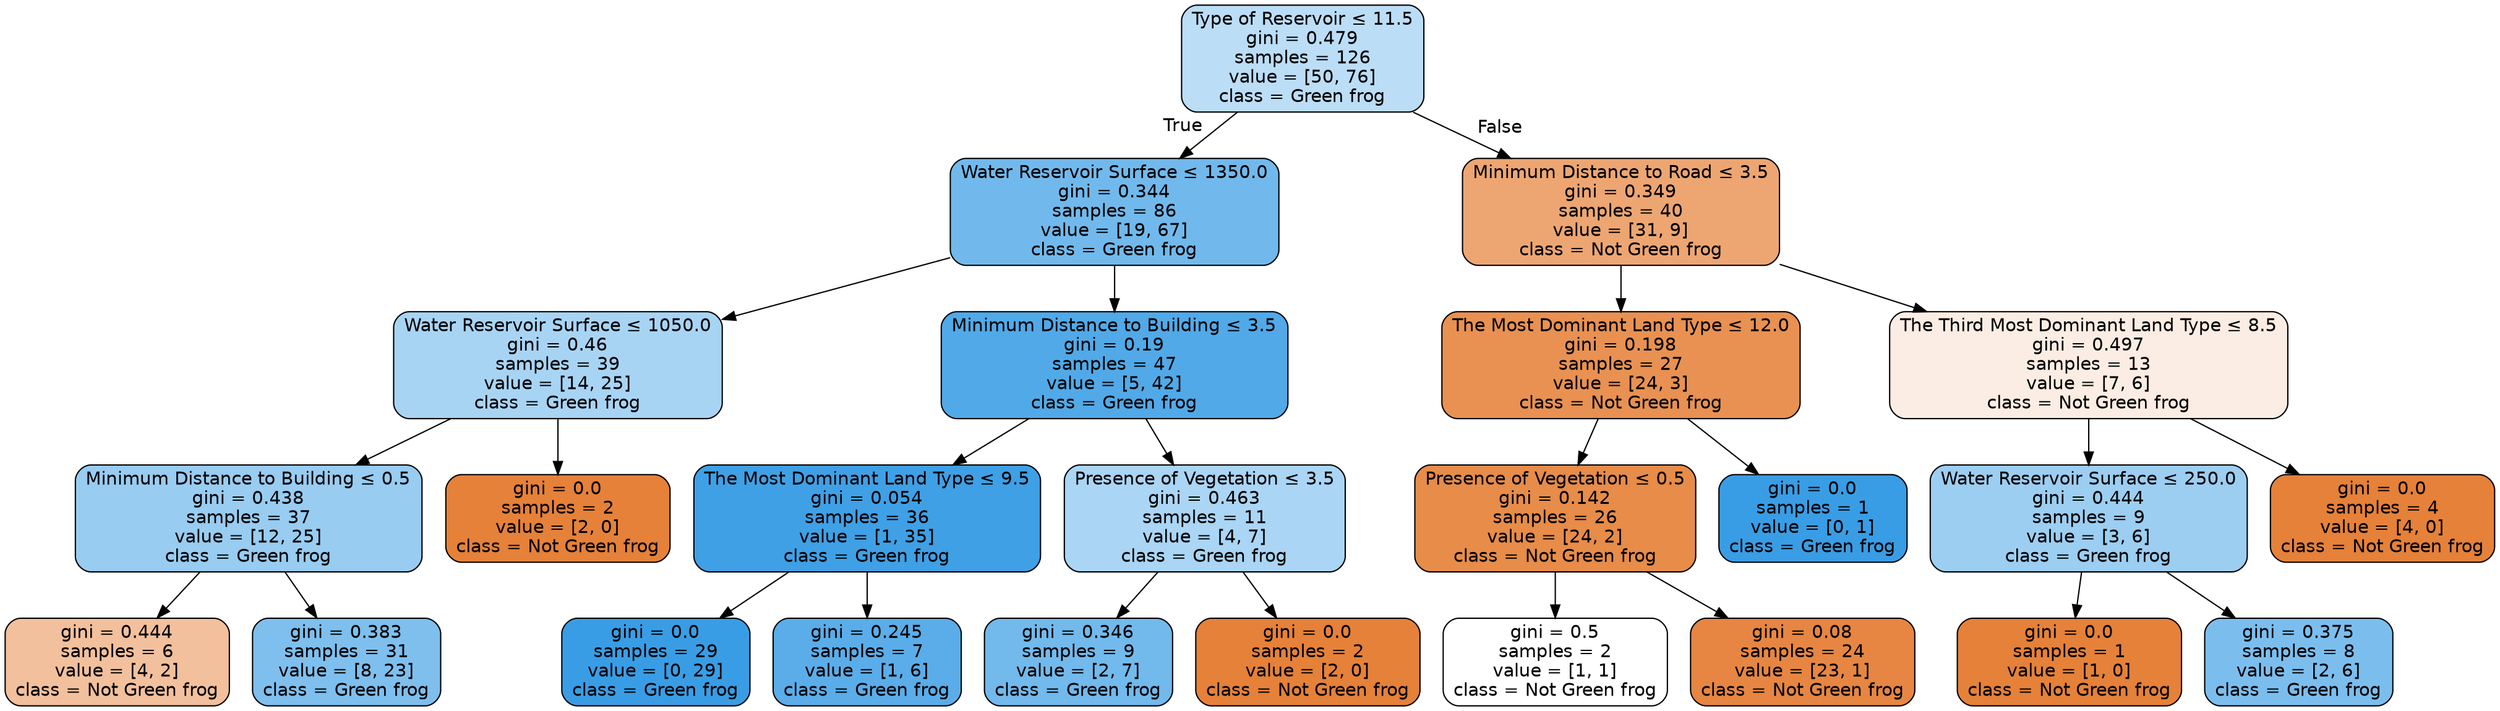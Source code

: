 digraph Tree {
node [shape=box, style="filled, rounded", color="black", fontname=helvetica] ;
edge [fontname=helvetica] ;
0 [label=<Type of Reservoir &le; 11.5<br/>gini = 0.479<br/>samples = 126<br/>value = [50, 76]<br/>class = Green frog>, fillcolor="#bbddf6"] ;
1 [label=<Water Reservoir Surface &le; 1350.0<br/>gini = 0.344<br/>samples = 86<br/>value = [19, 67]<br/>class = Green frog>, fillcolor="#71b9ec"] ;
0 -> 1 [labeldistance=2.5, labelangle=45, headlabel="True"] ;
2 [label=<Water Reservoir Surface &le; 1050.0<br/>gini = 0.46<br/>samples = 39<br/>value = [14, 25]<br/>class = Green frog>, fillcolor="#a8d4f4"] ;
1 -> 2 ;
3 [label=<Minimum Distance to Building &le; 0.5<br/>gini = 0.438<br/>samples = 37<br/>value = [12, 25]<br/>class = Green frog>, fillcolor="#98ccf1"] ;
2 -> 3 ;
4 [label=<gini = 0.444<br/>samples = 6<br/>value = [4, 2]<br/>class = Not Green frog>, fillcolor="#f2c09c"] ;
3 -> 4 ;
5 [label=<gini = 0.383<br/>samples = 31<br/>value = [8, 23]<br/>class = Green frog>, fillcolor="#7ebfee"] ;
3 -> 5 ;
6 [label=<gini = 0.0<br/>samples = 2<br/>value = [2, 0]<br/>class = Not Green frog>, fillcolor="#e58139"] ;
2 -> 6 ;
7 [label=<Minimum Distance to Building &le; 3.5<br/>gini = 0.19<br/>samples = 47<br/>value = [5, 42]<br/>class = Green frog>, fillcolor="#51a9e8"] ;
1 -> 7 ;
8 [label=<The Most Dominant Land Type &le; 9.5<br/>gini = 0.054<br/>samples = 36<br/>value = [1, 35]<br/>class = Green frog>, fillcolor="#3fa0e6"] ;
7 -> 8 ;
9 [label=<gini = 0.0<br/>samples = 29<br/>value = [0, 29]<br/>class = Green frog>, fillcolor="#399de5"] ;
8 -> 9 ;
10 [label=<gini = 0.245<br/>samples = 7<br/>value = [1, 6]<br/>class = Green frog>, fillcolor="#5aade9"] ;
8 -> 10 ;
11 [label=<Presence of Vegetation &le; 3.5<br/>gini = 0.463<br/>samples = 11<br/>value = [4, 7]<br/>class = Green frog>, fillcolor="#aad5f4"] ;
7 -> 11 ;
12 [label=<gini = 0.346<br/>samples = 9<br/>value = [2, 7]<br/>class = Green frog>, fillcolor="#72b9ec"] ;
11 -> 12 ;
13 [label=<gini = 0.0<br/>samples = 2<br/>value = [2, 0]<br/>class = Not Green frog>, fillcolor="#e58139"] ;
11 -> 13 ;
14 [label=<Minimum Distance to Road &le; 3.5<br/>gini = 0.349<br/>samples = 40<br/>value = [31, 9]<br/>class = Not Green frog>, fillcolor="#eda672"] ;
0 -> 14 [labeldistance=2.5, labelangle=-45, headlabel="False"] ;
15 [label=<The Most Dominant Land Type &le; 12.0<br/>gini = 0.198<br/>samples = 27<br/>value = [24, 3]<br/>class = Not Green frog>, fillcolor="#e89152"] ;
14 -> 15 ;
16 [label=<Presence of Vegetation &le; 0.5<br/>gini = 0.142<br/>samples = 26<br/>value = [24, 2]<br/>class = Not Green frog>, fillcolor="#e78c49"] ;
15 -> 16 ;
17 [label=<gini = 0.5<br/>samples = 2<br/>value = [1, 1]<br/>class = Not Green frog>, fillcolor="#ffffff"] ;
16 -> 17 ;
18 [label=<gini = 0.08<br/>samples = 24<br/>value = [23, 1]<br/>class = Not Green frog>, fillcolor="#e68642"] ;
16 -> 18 ;
19 [label=<gini = 0.0<br/>samples = 1<br/>value = [0, 1]<br/>class = Green frog>, fillcolor="#399de5"] ;
15 -> 19 ;
20 [label=<The Third Most Dominant Land Type &le; 8.5<br/>gini = 0.497<br/>samples = 13<br/>value = [7, 6]<br/>class = Not Green frog>, fillcolor="#fbede3"] ;
14 -> 20 ;
21 [label=<Water Reservoir Surface &le; 250.0<br/>gini = 0.444<br/>samples = 9<br/>value = [3, 6]<br/>class = Green frog>, fillcolor="#9ccef2"] ;
20 -> 21 ;
22 [label=<gini = 0.0<br/>samples = 1<br/>value = [1, 0]<br/>class = Not Green frog>, fillcolor="#e58139"] ;
21 -> 22 ;
23 [label=<gini = 0.375<br/>samples = 8<br/>value = [2, 6]<br/>class = Green frog>, fillcolor="#7bbeee"] ;
21 -> 23 ;
24 [label=<gini = 0.0<br/>samples = 4<br/>value = [4, 0]<br/>class = Not Green frog>, fillcolor="#e58139"] ;
20 -> 24 ;
}
